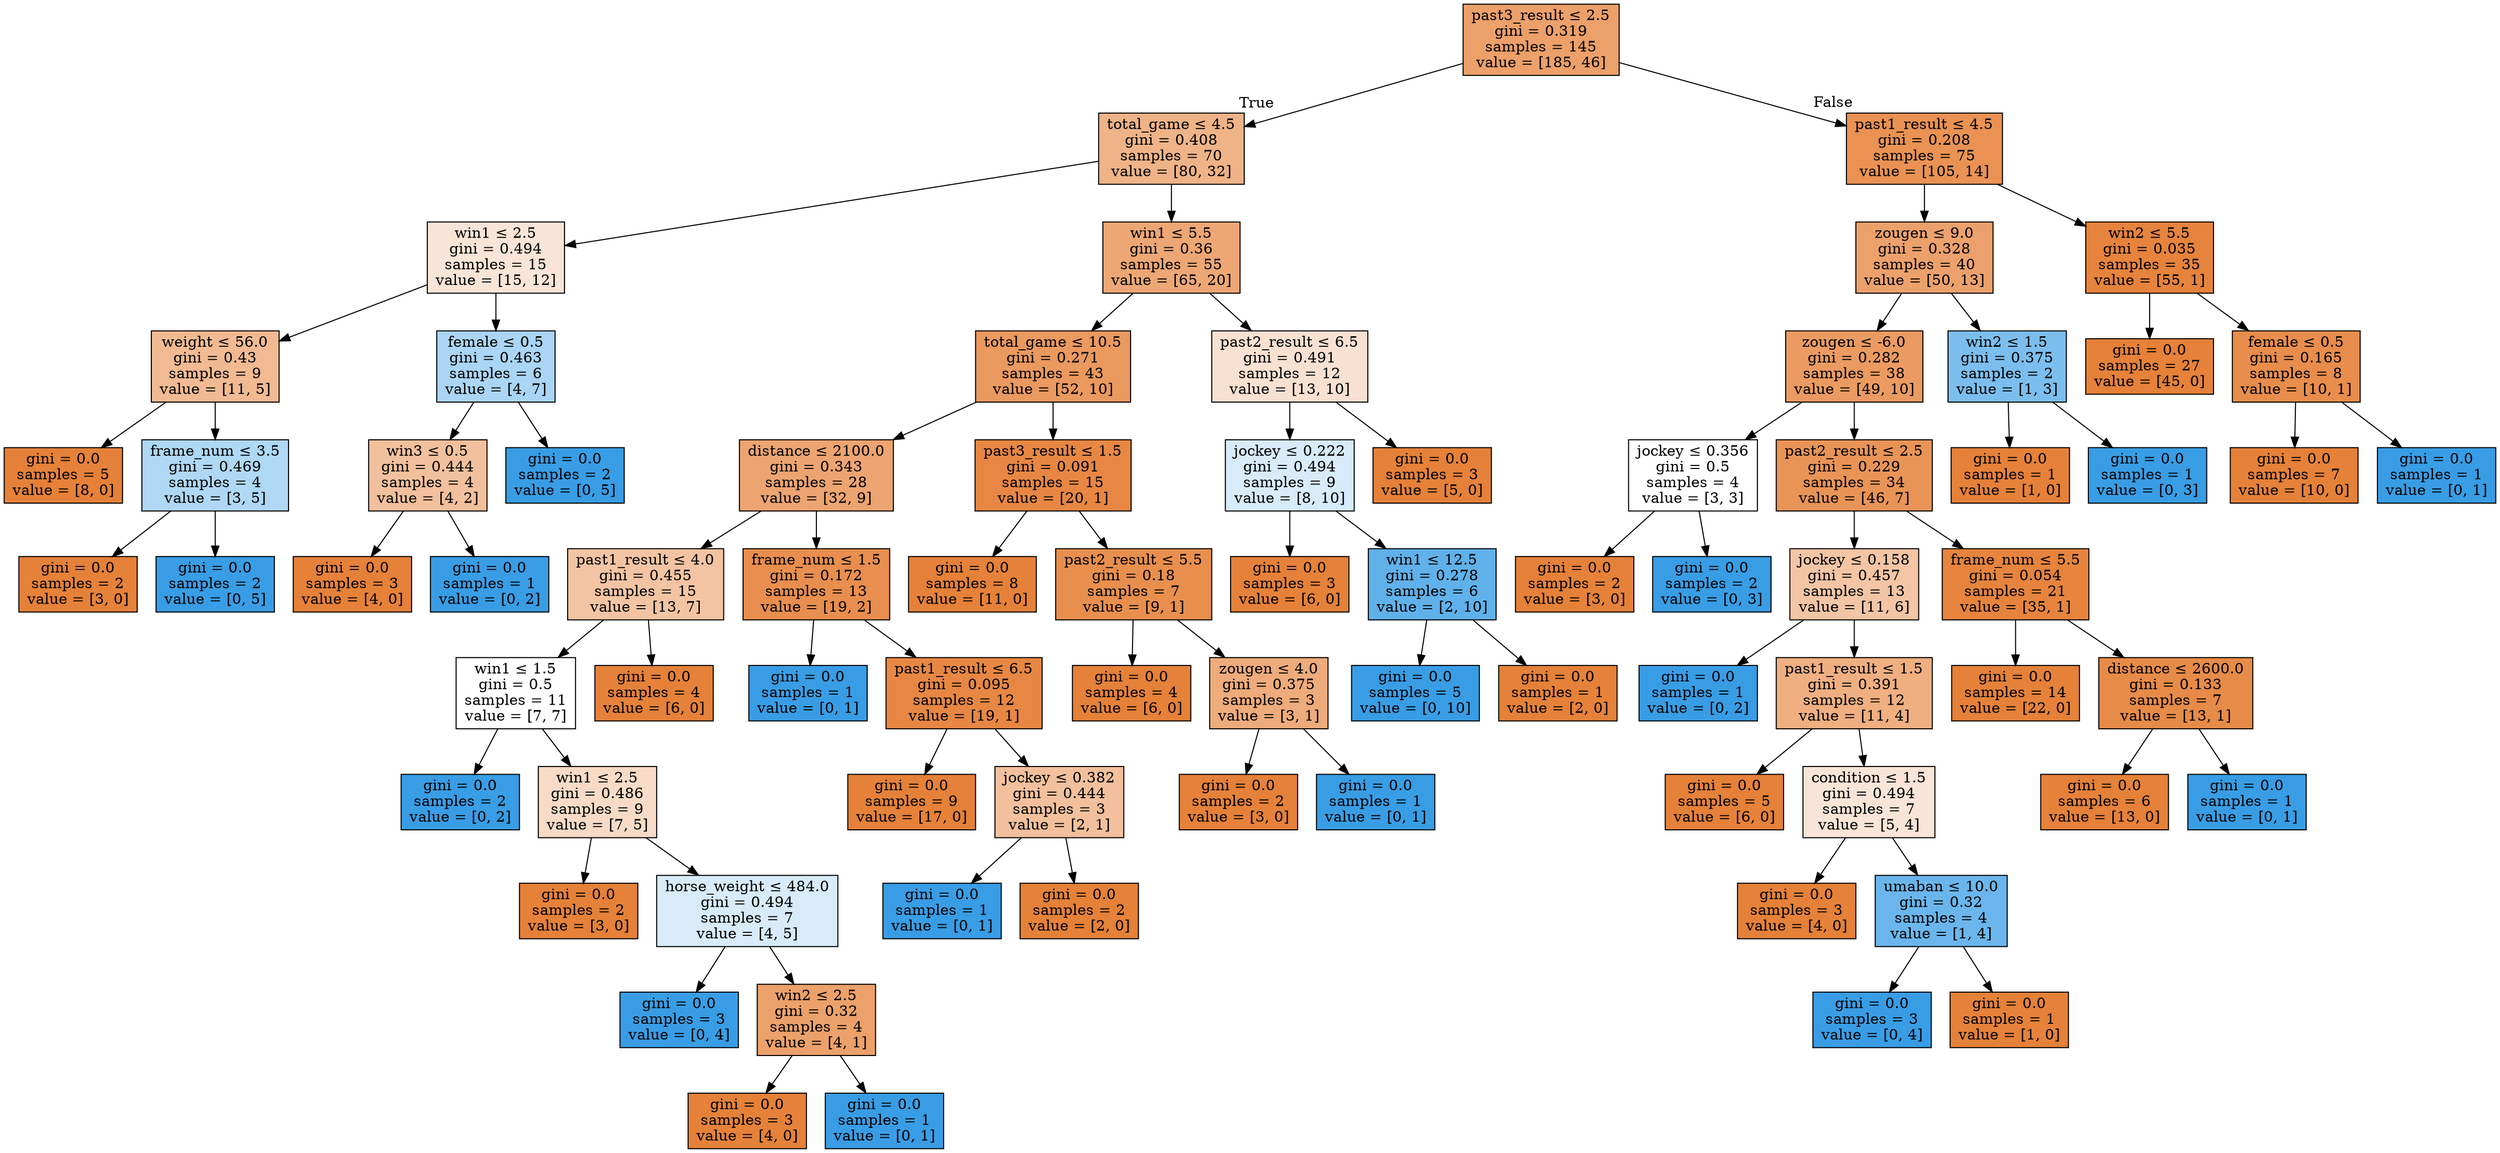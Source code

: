 digraph Tree {
node [shape=box, style="filled", color="black"] ;
0 [label=<past3_result &le; 2.5<br/>gini = 0.319<br/>samples = 145<br/>value = [185, 46]>, fillcolor="#e58139c0"] ;
1 [label=<total_game &le; 4.5<br/>gini = 0.408<br/>samples = 70<br/>value = [80, 32]>, fillcolor="#e5813999"] ;
0 -> 1 [labeldistance=2.5, labelangle=45, headlabel="True"] ;
2 [label=<win1 &le; 2.5<br/>gini = 0.494<br/>samples = 15<br/>value = [15, 12]>, fillcolor="#e5813933"] ;
1 -> 2 ;
3 [label=<weight &le; 56.0<br/>gini = 0.43<br/>samples = 9<br/>value = [11, 5]>, fillcolor="#e581398b"] ;
2 -> 3 ;
4 [label=<gini = 0.0<br/>samples = 5<br/>value = [8, 0]>, fillcolor="#e58139ff"] ;
3 -> 4 ;
5 [label=<frame_num &le; 3.5<br/>gini = 0.469<br/>samples = 4<br/>value = [3, 5]>, fillcolor="#399de566"] ;
3 -> 5 ;
6 [label=<gini = 0.0<br/>samples = 2<br/>value = [3, 0]>, fillcolor="#e58139ff"] ;
5 -> 6 ;
7 [label=<gini = 0.0<br/>samples = 2<br/>value = [0, 5]>, fillcolor="#399de5ff"] ;
5 -> 7 ;
8 [label=<female &le; 0.5<br/>gini = 0.463<br/>samples = 6<br/>value = [4, 7]>, fillcolor="#399de56d"] ;
2 -> 8 ;
9 [label=<win3 &le; 0.5<br/>gini = 0.444<br/>samples = 4<br/>value = [4, 2]>, fillcolor="#e581397f"] ;
8 -> 9 ;
10 [label=<gini = 0.0<br/>samples = 3<br/>value = [4, 0]>, fillcolor="#e58139ff"] ;
9 -> 10 ;
11 [label=<gini = 0.0<br/>samples = 1<br/>value = [0, 2]>, fillcolor="#399de5ff"] ;
9 -> 11 ;
12 [label=<gini = 0.0<br/>samples = 2<br/>value = [0, 5]>, fillcolor="#399de5ff"] ;
8 -> 12 ;
13 [label=<win1 &le; 5.5<br/>gini = 0.36<br/>samples = 55<br/>value = [65, 20]>, fillcolor="#e58139b1"] ;
1 -> 13 ;
14 [label=<total_game &le; 10.5<br/>gini = 0.271<br/>samples = 43<br/>value = [52, 10]>, fillcolor="#e58139ce"] ;
13 -> 14 ;
15 [label=<distance &le; 2100.0<br/>gini = 0.343<br/>samples = 28<br/>value = [32, 9]>, fillcolor="#e58139b7"] ;
14 -> 15 ;
16 [label=<past1_result &le; 4.0<br/>gini = 0.455<br/>samples = 15<br/>value = [13, 7]>, fillcolor="#e5813976"] ;
15 -> 16 ;
17 [label=<win1 &le; 1.5<br/>gini = 0.5<br/>samples = 11<br/>value = [7, 7]>, fillcolor="#e5813900"] ;
16 -> 17 ;
18 [label=<gini = 0.0<br/>samples = 2<br/>value = [0, 2]>, fillcolor="#399de5ff"] ;
17 -> 18 ;
19 [label=<win1 &le; 2.5<br/>gini = 0.486<br/>samples = 9<br/>value = [7, 5]>, fillcolor="#e5813949"] ;
17 -> 19 ;
20 [label=<gini = 0.0<br/>samples = 2<br/>value = [3, 0]>, fillcolor="#e58139ff"] ;
19 -> 20 ;
21 [label=<horse_weight &le; 484.0<br/>gini = 0.494<br/>samples = 7<br/>value = [4, 5]>, fillcolor="#399de533"] ;
19 -> 21 ;
22 [label=<gini = 0.0<br/>samples = 3<br/>value = [0, 4]>, fillcolor="#399de5ff"] ;
21 -> 22 ;
23 [label=<win2 &le; 2.5<br/>gini = 0.32<br/>samples = 4<br/>value = [4, 1]>, fillcolor="#e58139bf"] ;
21 -> 23 ;
24 [label=<gini = 0.0<br/>samples = 3<br/>value = [4, 0]>, fillcolor="#e58139ff"] ;
23 -> 24 ;
25 [label=<gini = 0.0<br/>samples = 1<br/>value = [0, 1]>, fillcolor="#399de5ff"] ;
23 -> 25 ;
26 [label=<gini = 0.0<br/>samples = 4<br/>value = [6, 0]>, fillcolor="#e58139ff"] ;
16 -> 26 ;
27 [label=<frame_num &le; 1.5<br/>gini = 0.172<br/>samples = 13<br/>value = [19, 2]>, fillcolor="#e58139e4"] ;
15 -> 27 ;
28 [label=<gini = 0.0<br/>samples = 1<br/>value = [0, 1]>, fillcolor="#399de5ff"] ;
27 -> 28 ;
29 [label=<past1_result &le; 6.5<br/>gini = 0.095<br/>samples = 12<br/>value = [19, 1]>, fillcolor="#e58139f2"] ;
27 -> 29 ;
30 [label=<gini = 0.0<br/>samples = 9<br/>value = [17, 0]>, fillcolor="#e58139ff"] ;
29 -> 30 ;
31 [label=<jockey &le; 0.382<br/>gini = 0.444<br/>samples = 3<br/>value = [2, 1]>, fillcolor="#e581397f"] ;
29 -> 31 ;
32 [label=<gini = 0.0<br/>samples = 1<br/>value = [0, 1]>, fillcolor="#399de5ff"] ;
31 -> 32 ;
33 [label=<gini = 0.0<br/>samples = 2<br/>value = [2, 0]>, fillcolor="#e58139ff"] ;
31 -> 33 ;
34 [label=<past3_result &le; 1.5<br/>gini = 0.091<br/>samples = 15<br/>value = [20, 1]>, fillcolor="#e58139f2"] ;
14 -> 34 ;
35 [label=<gini = 0.0<br/>samples = 8<br/>value = [11, 0]>, fillcolor="#e58139ff"] ;
34 -> 35 ;
36 [label=<past2_result &le; 5.5<br/>gini = 0.18<br/>samples = 7<br/>value = [9, 1]>, fillcolor="#e58139e3"] ;
34 -> 36 ;
37 [label=<gini = 0.0<br/>samples = 4<br/>value = [6, 0]>, fillcolor="#e58139ff"] ;
36 -> 37 ;
38 [label=<zougen &le; 4.0<br/>gini = 0.375<br/>samples = 3<br/>value = [3, 1]>, fillcolor="#e58139aa"] ;
36 -> 38 ;
39 [label=<gini = 0.0<br/>samples = 2<br/>value = [3, 0]>, fillcolor="#e58139ff"] ;
38 -> 39 ;
40 [label=<gini = 0.0<br/>samples = 1<br/>value = [0, 1]>, fillcolor="#399de5ff"] ;
38 -> 40 ;
41 [label=<past2_result &le; 6.5<br/>gini = 0.491<br/>samples = 12<br/>value = [13, 10]>, fillcolor="#e581393b"] ;
13 -> 41 ;
42 [label=<jockey &le; 0.222<br/>gini = 0.494<br/>samples = 9<br/>value = [8, 10]>, fillcolor="#399de533"] ;
41 -> 42 ;
43 [label=<gini = 0.0<br/>samples = 3<br/>value = [6, 0]>, fillcolor="#e58139ff"] ;
42 -> 43 ;
44 [label=<win1 &le; 12.5<br/>gini = 0.278<br/>samples = 6<br/>value = [2, 10]>, fillcolor="#399de5cc"] ;
42 -> 44 ;
45 [label=<gini = 0.0<br/>samples = 5<br/>value = [0, 10]>, fillcolor="#399de5ff"] ;
44 -> 45 ;
46 [label=<gini = 0.0<br/>samples = 1<br/>value = [2, 0]>, fillcolor="#e58139ff"] ;
44 -> 46 ;
47 [label=<gini = 0.0<br/>samples = 3<br/>value = [5, 0]>, fillcolor="#e58139ff"] ;
41 -> 47 ;
48 [label=<past1_result &le; 4.5<br/>gini = 0.208<br/>samples = 75<br/>value = [105, 14]>, fillcolor="#e58139dd"] ;
0 -> 48 [labeldistance=2.5, labelangle=-45, headlabel="False"] ;
49 [label=<zougen &le; 9.0<br/>gini = 0.328<br/>samples = 40<br/>value = [50, 13]>, fillcolor="#e58139bd"] ;
48 -> 49 ;
50 [label=<zougen &le; -6.0<br/>gini = 0.282<br/>samples = 38<br/>value = [49, 10]>, fillcolor="#e58139cb"] ;
49 -> 50 ;
51 [label=<jockey &le; 0.356<br/>gini = 0.5<br/>samples = 4<br/>value = [3, 3]>, fillcolor="#e5813900"] ;
50 -> 51 ;
52 [label=<gini = 0.0<br/>samples = 2<br/>value = [3, 0]>, fillcolor="#e58139ff"] ;
51 -> 52 ;
53 [label=<gini = 0.0<br/>samples = 2<br/>value = [0, 3]>, fillcolor="#399de5ff"] ;
51 -> 53 ;
54 [label=<past2_result &le; 2.5<br/>gini = 0.229<br/>samples = 34<br/>value = [46, 7]>, fillcolor="#e58139d8"] ;
50 -> 54 ;
55 [label=<jockey &le; 0.158<br/>gini = 0.457<br/>samples = 13<br/>value = [11, 6]>, fillcolor="#e5813974"] ;
54 -> 55 ;
56 [label=<gini = 0.0<br/>samples = 1<br/>value = [0, 2]>, fillcolor="#399de5ff"] ;
55 -> 56 ;
57 [label=<past1_result &le; 1.5<br/>gini = 0.391<br/>samples = 12<br/>value = [11, 4]>, fillcolor="#e58139a2"] ;
55 -> 57 ;
58 [label=<gini = 0.0<br/>samples = 5<br/>value = [6, 0]>, fillcolor="#e58139ff"] ;
57 -> 58 ;
59 [label=<condition &le; 1.5<br/>gini = 0.494<br/>samples = 7<br/>value = [5, 4]>, fillcolor="#e5813933"] ;
57 -> 59 ;
60 [label=<gini = 0.0<br/>samples = 3<br/>value = [4, 0]>, fillcolor="#e58139ff"] ;
59 -> 60 ;
61 [label=<umaban &le; 10.0<br/>gini = 0.32<br/>samples = 4<br/>value = [1, 4]>, fillcolor="#399de5bf"] ;
59 -> 61 ;
62 [label=<gini = 0.0<br/>samples = 3<br/>value = [0, 4]>, fillcolor="#399de5ff"] ;
61 -> 62 ;
63 [label=<gini = 0.0<br/>samples = 1<br/>value = [1, 0]>, fillcolor="#e58139ff"] ;
61 -> 63 ;
64 [label=<frame_num &le; 5.5<br/>gini = 0.054<br/>samples = 21<br/>value = [35, 1]>, fillcolor="#e58139f8"] ;
54 -> 64 ;
65 [label=<gini = 0.0<br/>samples = 14<br/>value = [22, 0]>, fillcolor="#e58139ff"] ;
64 -> 65 ;
66 [label=<distance &le; 2600.0<br/>gini = 0.133<br/>samples = 7<br/>value = [13, 1]>, fillcolor="#e58139eb"] ;
64 -> 66 ;
67 [label=<gini = 0.0<br/>samples = 6<br/>value = [13, 0]>, fillcolor="#e58139ff"] ;
66 -> 67 ;
68 [label=<gini = 0.0<br/>samples = 1<br/>value = [0, 1]>, fillcolor="#399de5ff"] ;
66 -> 68 ;
69 [label=<win2 &le; 1.5<br/>gini = 0.375<br/>samples = 2<br/>value = [1, 3]>, fillcolor="#399de5aa"] ;
49 -> 69 ;
70 [label=<gini = 0.0<br/>samples = 1<br/>value = [1, 0]>, fillcolor="#e58139ff"] ;
69 -> 70 ;
71 [label=<gini = 0.0<br/>samples = 1<br/>value = [0, 3]>, fillcolor="#399de5ff"] ;
69 -> 71 ;
72 [label=<win2 &le; 5.5<br/>gini = 0.035<br/>samples = 35<br/>value = [55, 1]>, fillcolor="#e58139fa"] ;
48 -> 72 ;
73 [label=<gini = 0.0<br/>samples = 27<br/>value = [45, 0]>, fillcolor="#e58139ff"] ;
72 -> 73 ;
74 [label=<female &le; 0.5<br/>gini = 0.165<br/>samples = 8<br/>value = [10, 1]>, fillcolor="#e58139e6"] ;
72 -> 74 ;
75 [label=<gini = 0.0<br/>samples = 7<br/>value = [10, 0]>, fillcolor="#e58139ff"] ;
74 -> 75 ;
76 [label=<gini = 0.0<br/>samples = 1<br/>value = [0, 1]>, fillcolor="#399de5ff"] ;
74 -> 76 ;
}